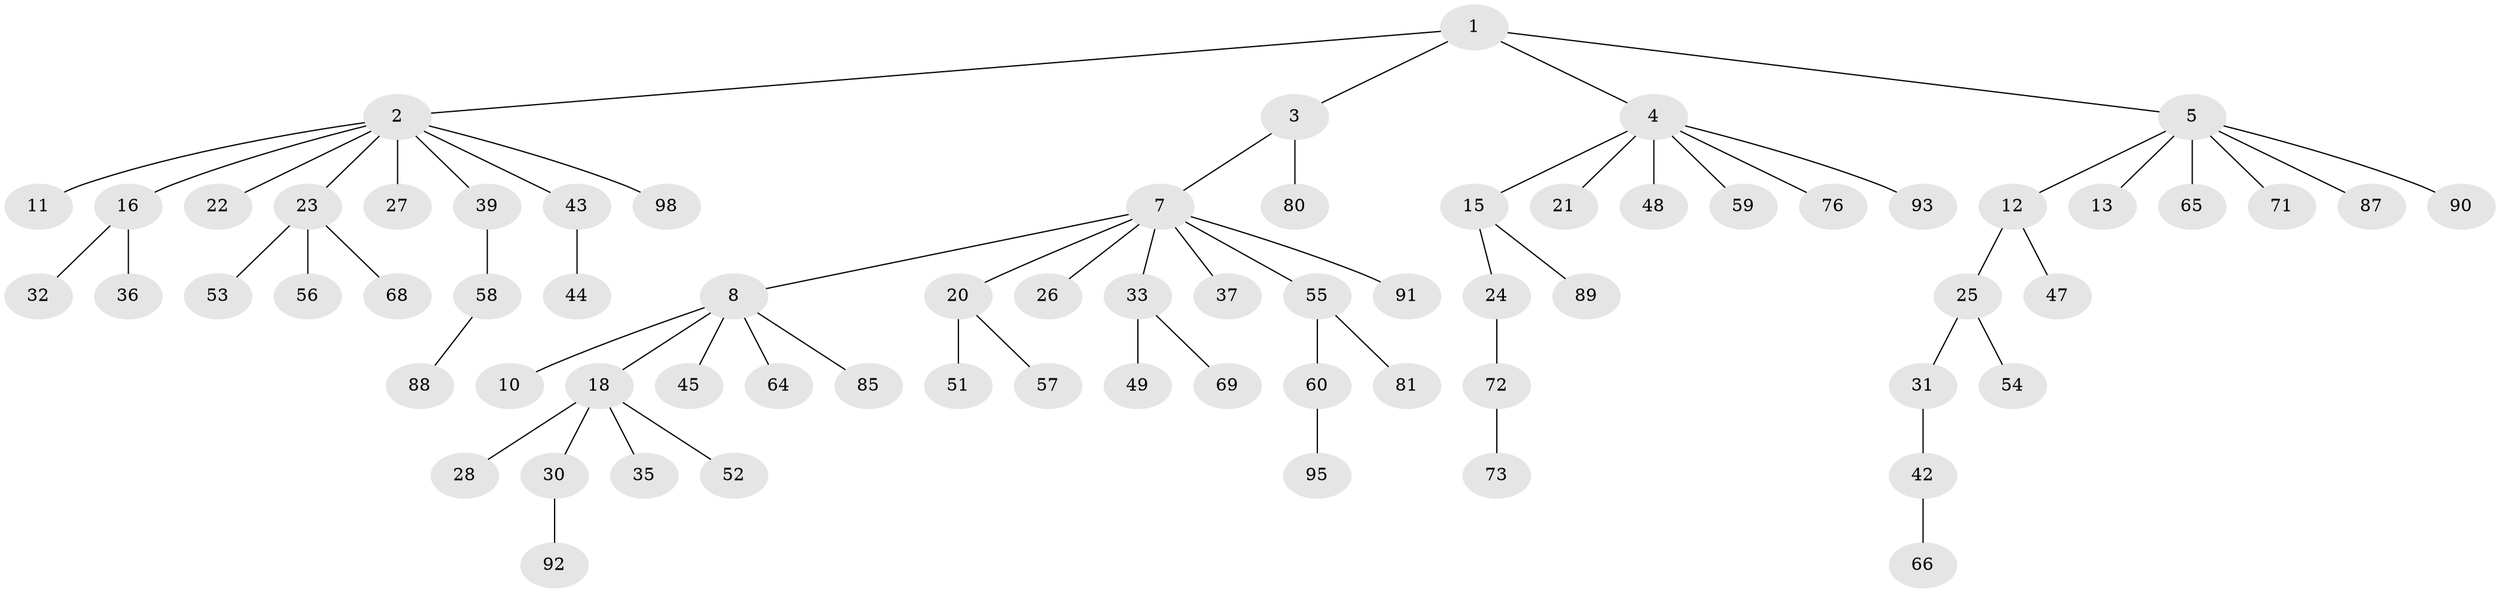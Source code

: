 // Generated by graph-tools (version 1.1) at 2025/52/02/27/25 19:52:11]
// undirected, 69 vertices, 68 edges
graph export_dot {
graph [start="1"]
  node [color=gray90,style=filled];
  1;
  2 [super="+6"];
  3;
  4 [super="+19"];
  5 [super="+9"];
  7 [super="+14"];
  8 [super="+62"];
  10;
  11 [super="+67"];
  12 [super="+40"];
  13 [super="+46"];
  15 [super="+70"];
  16 [super="+17"];
  18 [super="+34"];
  20 [super="+84"];
  21 [super="+63"];
  22 [super="+97"];
  23 [super="+29"];
  24 [super="+61"];
  25 [super="+38"];
  26;
  27;
  28 [super="+78"];
  30 [super="+75"];
  31 [super="+41"];
  32;
  33;
  35;
  36;
  37 [super="+50"];
  39;
  42 [super="+77"];
  43;
  44 [super="+86"];
  45;
  47;
  48;
  49 [super="+100"];
  51;
  52;
  53;
  54;
  55 [super="+74"];
  56;
  57;
  58 [super="+79"];
  59;
  60;
  64;
  65;
  66 [super="+82"];
  68;
  69 [super="+96"];
  71;
  72;
  73 [super="+83"];
  76;
  80;
  81;
  85;
  87;
  88;
  89;
  90;
  91;
  92 [super="+94"];
  93 [super="+99"];
  95;
  98;
  1 -- 2;
  1 -- 3;
  1 -- 4;
  1 -- 5;
  2 -- 11;
  2 -- 16;
  2 -- 22;
  2 -- 39;
  2 -- 43;
  2 -- 27;
  2 -- 98;
  2 -- 23;
  3 -- 7;
  3 -- 80;
  4 -- 15;
  4 -- 21;
  4 -- 59;
  4 -- 93;
  4 -- 48;
  4 -- 76;
  5 -- 71;
  5 -- 65;
  5 -- 87;
  5 -- 90;
  5 -- 12;
  5 -- 13;
  7 -- 8;
  7 -- 20;
  7 -- 37;
  7 -- 55;
  7 -- 33;
  7 -- 26;
  7 -- 91;
  8 -- 10;
  8 -- 18;
  8 -- 45;
  8 -- 64;
  8 -- 85;
  12 -- 25;
  12 -- 47;
  15 -- 24;
  15 -- 89;
  16 -- 32;
  16 -- 36;
  18 -- 28;
  18 -- 30;
  18 -- 35;
  18 -- 52;
  20 -- 51;
  20 -- 57;
  23 -- 53;
  23 -- 68;
  23 -- 56;
  24 -- 72;
  25 -- 31;
  25 -- 54;
  30 -- 92;
  31 -- 42;
  33 -- 49;
  33 -- 69;
  39 -- 58;
  42 -- 66;
  43 -- 44;
  55 -- 60;
  55 -- 81;
  58 -- 88;
  60 -- 95;
  72 -- 73;
}
